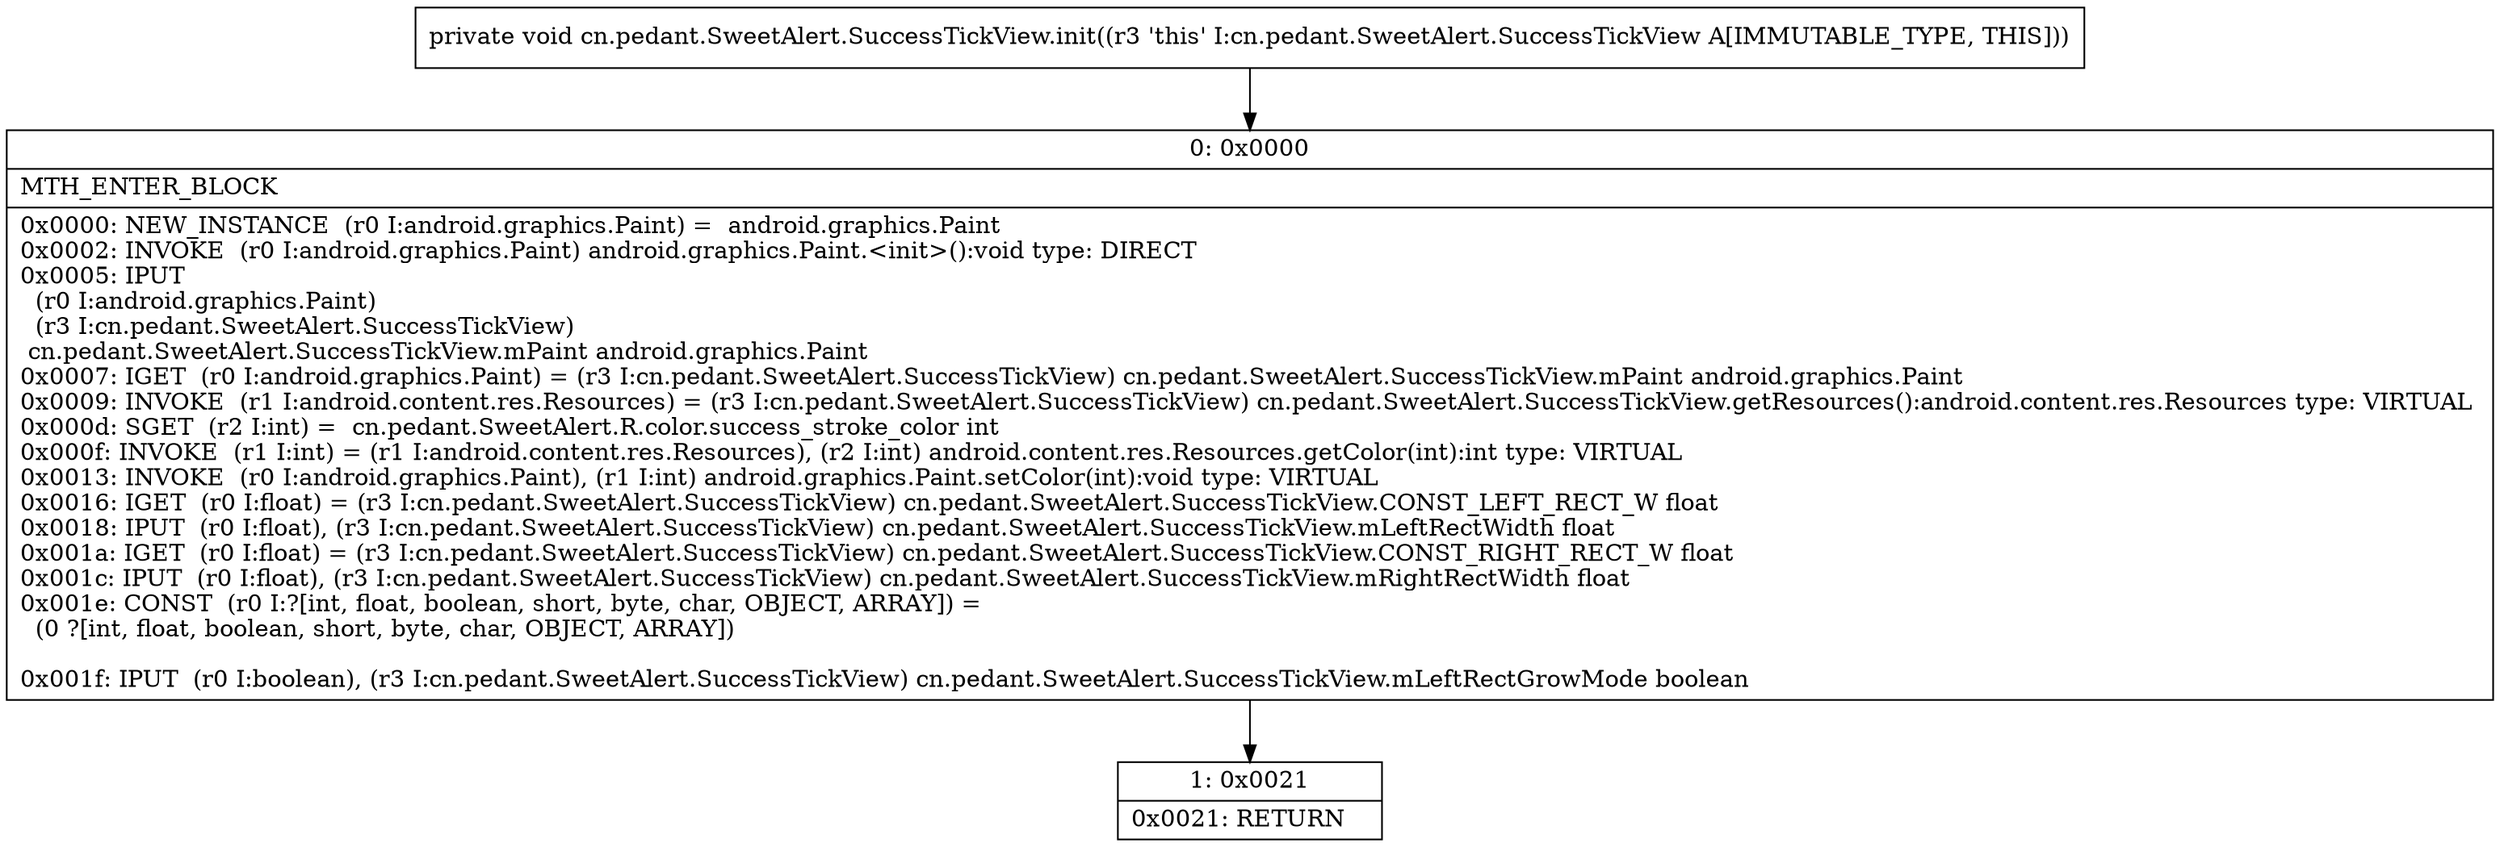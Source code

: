 digraph "CFG forcn.pedant.SweetAlert.SuccessTickView.init()V" {
Node_0 [shape=record,label="{0\:\ 0x0000|MTH_ENTER_BLOCK\l|0x0000: NEW_INSTANCE  (r0 I:android.graphics.Paint) =  android.graphics.Paint \l0x0002: INVOKE  (r0 I:android.graphics.Paint) android.graphics.Paint.\<init\>():void type: DIRECT \l0x0005: IPUT  \l  (r0 I:android.graphics.Paint)\l  (r3 I:cn.pedant.SweetAlert.SuccessTickView)\l cn.pedant.SweetAlert.SuccessTickView.mPaint android.graphics.Paint \l0x0007: IGET  (r0 I:android.graphics.Paint) = (r3 I:cn.pedant.SweetAlert.SuccessTickView) cn.pedant.SweetAlert.SuccessTickView.mPaint android.graphics.Paint \l0x0009: INVOKE  (r1 I:android.content.res.Resources) = (r3 I:cn.pedant.SweetAlert.SuccessTickView) cn.pedant.SweetAlert.SuccessTickView.getResources():android.content.res.Resources type: VIRTUAL \l0x000d: SGET  (r2 I:int) =  cn.pedant.SweetAlert.R.color.success_stroke_color int \l0x000f: INVOKE  (r1 I:int) = (r1 I:android.content.res.Resources), (r2 I:int) android.content.res.Resources.getColor(int):int type: VIRTUAL \l0x0013: INVOKE  (r0 I:android.graphics.Paint), (r1 I:int) android.graphics.Paint.setColor(int):void type: VIRTUAL \l0x0016: IGET  (r0 I:float) = (r3 I:cn.pedant.SweetAlert.SuccessTickView) cn.pedant.SweetAlert.SuccessTickView.CONST_LEFT_RECT_W float \l0x0018: IPUT  (r0 I:float), (r3 I:cn.pedant.SweetAlert.SuccessTickView) cn.pedant.SweetAlert.SuccessTickView.mLeftRectWidth float \l0x001a: IGET  (r0 I:float) = (r3 I:cn.pedant.SweetAlert.SuccessTickView) cn.pedant.SweetAlert.SuccessTickView.CONST_RIGHT_RECT_W float \l0x001c: IPUT  (r0 I:float), (r3 I:cn.pedant.SweetAlert.SuccessTickView) cn.pedant.SweetAlert.SuccessTickView.mRightRectWidth float \l0x001e: CONST  (r0 I:?[int, float, boolean, short, byte, char, OBJECT, ARRAY]) = \l  (0 ?[int, float, boolean, short, byte, char, OBJECT, ARRAY])\l \l0x001f: IPUT  (r0 I:boolean), (r3 I:cn.pedant.SweetAlert.SuccessTickView) cn.pedant.SweetAlert.SuccessTickView.mLeftRectGrowMode boolean \l}"];
Node_1 [shape=record,label="{1\:\ 0x0021|0x0021: RETURN   \l}"];
MethodNode[shape=record,label="{private void cn.pedant.SweetAlert.SuccessTickView.init((r3 'this' I:cn.pedant.SweetAlert.SuccessTickView A[IMMUTABLE_TYPE, THIS])) }"];
MethodNode -> Node_0;
Node_0 -> Node_1;
}


